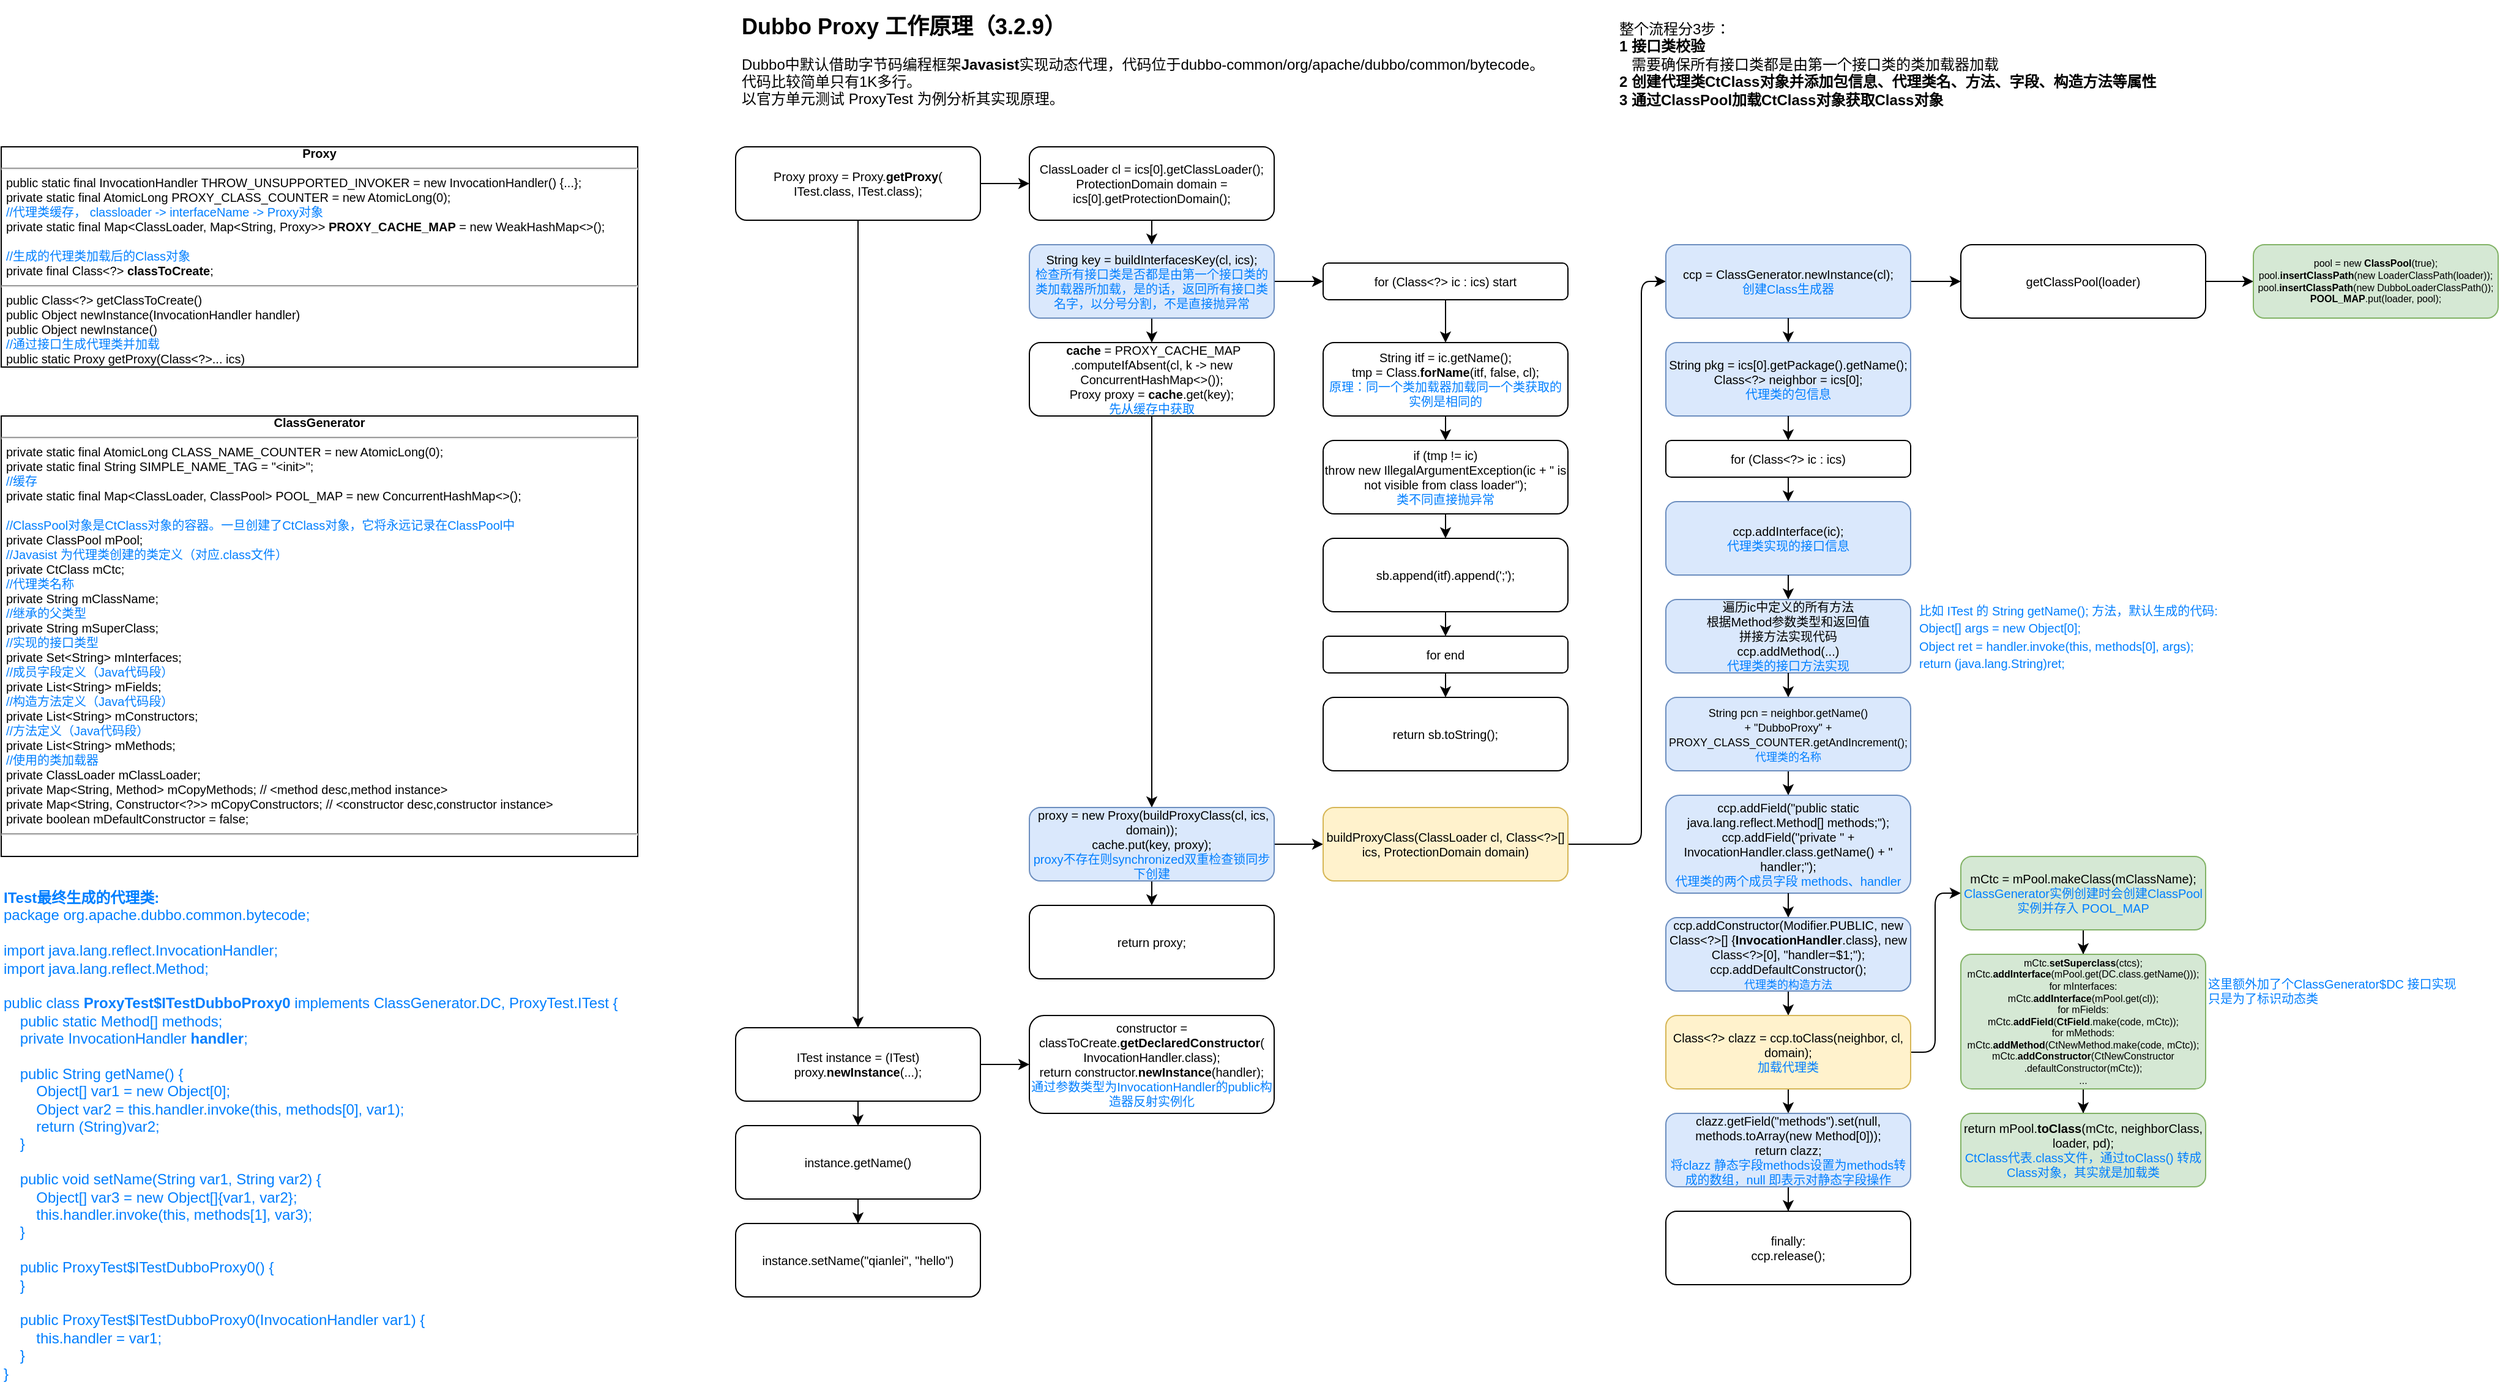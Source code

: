 <mxfile version="21.6.5" type="device">
  <diagram name="第 1 页" id="V3ZLgNQ4UihPFzSJVqWv">
    <mxGraphModel dx="2261" dy="879" grid="1" gridSize="10" guides="1" tooltips="1" connect="1" arrows="1" fold="1" page="1" pageScale="1" pageWidth="827" pageHeight="1169" math="0" shadow="0">
      <root>
        <mxCell id="0" />
        <mxCell id="1" parent="0" />
        <mxCell id="uKQusk521EhnRiOU_Lvk-1" value="&lt;h1 style=&quot;font-size: 18px&quot;&gt;&lt;font style=&quot;font-size: 18px&quot;&gt;Dubbo Proxy 工作原理（3.2.9）&lt;/font&gt;&lt;/h1&gt;&lt;div&gt;Dubbo中默认借助字节码编程框架&lt;b&gt;Javasist&lt;/b&gt;实现动态代理，代码位于dubbo-common/org/apache/dubbo/common/bytecode。&lt;br&gt;&lt;/div&gt;&lt;div&gt;代码比较简单只有1K多行。&lt;/div&gt;&lt;div&gt;以官方单元测试 ProxyTest 为例分析其实现原理。&lt;/div&gt;&lt;p&gt;&lt;/p&gt;" style="text;html=1;strokeColor=none;fillColor=none;spacing=5;spacingTop=-20;whiteSpace=wrap;overflow=hidden;rounded=0;" vertex="1" parent="1">
          <mxGeometry x="40" y="10" width="680" height="90" as="geometry" />
        </mxCell>
        <mxCell id="uKQusk521EhnRiOU_Lvk-2" value="&lt;div style=&quot;text-align: center;&quot;&gt;&lt;b&gt;Proxy&lt;/b&gt;&lt;br&gt;&lt;/div&gt;&lt;hr style=&quot;font-size: 10px;&quot;&gt;&lt;p style=&quot;margin: 0px 0px 0px 4px;&quot;&gt;public static final InvocationHandler THROW_UNSUPPORTED_INVOKER = new InvocationHandler() {...};&lt;/p&gt;&lt;p style=&quot;margin: 0px 0px 0px 4px;&quot;&gt;private static final AtomicLong PROXY_CLASS_COUNTER = new AtomicLong(0);&lt;/p&gt;&lt;p style=&quot;margin: 0px 0px 0px 4px;&quot;&gt;&lt;font color=&quot;#007fff&quot;&gt;//代理类缓存， classloader -&amp;gt; interfaceName -&amp;gt; Proxy对象&lt;/font&gt;&lt;/p&gt;&lt;p style=&quot;margin: 0px 0px 0px 4px;&quot;&gt;private static final Map&amp;lt;ClassLoader, Map&amp;lt;String, Proxy&amp;gt;&amp;gt; &lt;b&gt;PROXY_CACHE_MAP&lt;/b&gt; = new WeakHashMap&amp;lt;&amp;gt;();&lt;/p&gt;&lt;p style=&quot;margin: 0px 0px 0px 4px;&quot;&gt;&lt;br&gt;&lt;/p&gt;&lt;p style=&quot;margin: 0px 0px 0px 4px;&quot;&gt;&lt;font color=&quot;#007fff&quot;&gt;//生成的代理类加载后的Class对象&lt;/font&gt;&lt;/p&gt;&lt;p style=&quot;margin: 0px 0px 0px 4px;&quot;&gt;private final Class&amp;lt;?&amp;gt; &lt;b&gt;classToCreate&lt;/b&gt;;&lt;/p&gt;&lt;hr style=&quot;font-size: 10px;&quot;&gt;&lt;p style=&quot;margin: 0px 0px 0px 4px;&quot;&gt;public Class&amp;lt;?&amp;gt; getClassToCreate()&lt;br&gt;&lt;/p&gt;&lt;p style=&quot;margin: 0px 0px 0px 4px;&quot;&gt;public Object newInstance(InvocationHandler handler)&lt;br&gt;&lt;/p&gt;&lt;p style=&quot;margin: 0px 0px 0px 4px;&quot;&gt;public Object newInstance()&lt;br&gt;&lt;/p&gt;&lt;p style=&quot;margin: 0px 0px 0px 4px;&quot;&gt;&lt;font color=&quot;#007fff&quot;&gt;//通过接口生成代理类并加载&lt;/font&gt;&lt;/p&gt;&lt;p style=&quot;margin: 0px 0px 0px 4px;&quot;&gt;public static Proxy getProxy(Class&amp;lt;?&amp;gt;... ics)&lt;br&gt;&lt;/p&gt;" style="verticalAlign=top;align=left;overflow=fill;fontSize=10;fontFamily=Helvetica;html=1;whiteSpace=wrap;" vertex="1" parent="1">
          <mxGeometry x="-560" y="120" width="520" height="180" as="geometry" />
        </mxCell>
        <mxCell id="uKQusk521EhnRiOU_Lvk-5" value="" style="edgeStyle=orthogonalEdgeStyle;rounded=1;orthogonalLoop=1;jettySize=auto;html=1;fontSize=10;" edge="1" parent="1" source="uKQusk521EhnRiOU_Lvk-3" target="uKQusk521EhnRiOU_Lvk-4">
          <mxGeometry relative="1" as="geometry" />
        </mxCell>
        <mxCell id="uKQusk521EhnRiOU_Lvk-11" value="" style="edgeStyle=orthogonalEdgeStyle;rounded=1;orthogonalLoop=1;jettySize=auto;html=1;fontSize=10;" edge="1" parent="1" source="uKQusk521EhnRiOU_Lvk-3" target="uKQusk521EhnRiOU_Lvk-10">
          <mxGeometry relative="1" as="geometry" />
        </mxCell>
        <mxCell id="uKQusk521EhnRiOU_Lvk-3" value="Proxy proxy = Proxy.&lt;b style=&quot;font-size: 10px;&quot;&gt;getProxy&lt;/b&gt;(&lt;br style=&quot;font-size: 10px;&quot;&gt;ITest.class, ITest.class);" style="rounded=1;whiteSpace=wrap;html=1;fontSize=10;" vertex="1" parent="1">
          <mxGeometry x="40" y="120" width="200" height="60" as="geometry" />
        </mxCell>
        <mxCell id="uKQusk521EhnRiOU_Lvk-7" value="" style="edgeStyle=orthogonalEdgeStyle;rounded=1;orthogonalLoop=1;jettySize=auto;html=1;fontSize=10;" edge="1" parent="1" source="uKQusk521EhnRiOU_Lvk-4" target="uKQusk521EhnRiOU_Lvk-6">
          <mxGeometry relative="1" as="geometry" />
        </mxCell>
        <mxCell id="uKQusk521EhnRiOU_Lvk-73" value="" style="edgeStyle=orthogonalEdgeStyle;rounded=0;orthogonalLoop=1;jettySize=auto;html=1;" edge="1" parent="1" source="uKQusk521EhnRiOU_Lvk-4" target="uKQusk521EhnRiOU_Lvk-72">
          <mxGeometry relative="1" as="geometry" />
        </mxCell>
        <mxCell id="uKQusk521EhnRiOU_Lvk-4" value="ITest instance = (ITest) proxy.&lt;b style=&quot;font-size: 10px;&quot;&gt;newInstance&lt;/b&gt;(...);" style="rounded=1;whiteSpace=wrap;html=1;fontSize=10;" vertex="1" parent="1">
          <mxGeometry x="40" y="840" width="200" height="60" as="geometry" />
        </mxCell>
        <mxCell id="uKQusk521EhnRiOU_Lvk-9" value="" style="edgeStyle=orthogonalEdgeStyle;rounded=1;orthogonalLoop=1;jettySize=auto;html=1;fontSize=10;" edge="1" parent="1" source="uKQusk521EhnRiOU_Lvk-6" target="uKQusk521EhnRiOU_Lvk-8">
          <mxGeometry relative="1" as="geometry" />
        </mxCell>
        <mxCell id="uKQusk521EhnRiOU_Lvk-6" value="instance.getName()" style="rounded=1;whiteSpace=wrap;html=1;fontSize=10;" vertex="1" parent="1">
          <mxGeometry x="40" y="920" width="200" height="60" as="geometry" />
        </mxCell>
        <mxCell id="uKQusk521EhnRiOU_Lvk-8" value="instance.setName(&quot;qianlei&quot;, &quot;hello&quot;)" style="rounded=1;whiteSpace=wrap;html=1;fontSize=10;" vertex="1" parent="1">
          <mxGeometry x="40" y="1000" width="200" height="60" as="geometry" />
        </mxCell>
        <mxCell id="uKQusk521EhnRiOU_Lvk-13" value="" style="edgeStyle=orthogonalEdgeStyle;rounded=1;orthogonalLoop=1;jettySize=auto;html=1;fontSize=10;" edge="1" parent="1" source="uKQusk521EhnRiOU_Lvk-10" target="uKQusk521EhnRiOU_Lvk-12">
          <mxGeometry relative="1" as="geometry" />
        </mxCell>
        <mxCell id="uKQusk521EhnRiOU_Lvk-10" value="ClassLoader cl = ics[0].getClassLoader();&lt;br style=&quot;font-size: 10px;&quot;&gt;ProtectionDomain domain = ics[0].getProtectionDomain();" style="rounded=1;whiteSpace=wrap;html=1;fontSize=10;" vertex="1" parent="1">
          <mxGeometry x="280" y="120" width="200" height="60" as="geometry" />
        </mxCell>
        <mxCell id="uKQusk521EhnRiOU_Lvk-15" value="" style="edgeStyle=orthogonalEdgeStyle;rounded=1;orthogonalLoop=1;jettySize=auto;html=1;fontSize=10;" edge="1" parent="1" source="uKQusk521EhnRiOU_Lvk-12" target="uKQusk521EhnRiOU_Lvk-14">
          <mxGeometry relative="1" as="geometry" />
        </mxCell>
        <mxCell id="uKQusk521EhnRiOU_Lvk-28" value="" style="edgeStyle=orthogonalEdgeStyle;rounded=1;orthogonalLoop=1;jettySize=auto;html=1;" edge="1" parent="1" source="uKQusk521EhnRiOU_Lvk-12" target="uKQusk521EhnRiOU_Lvk-27">
          <mxGeometry relative="1" as="geometry" />
        </mxCell>
        <mxCell id="uKQusk521EhnRiOU_Lvk-12" value="String key = buildInterfacesKey(cl, ics);&lt;br style=&quot;font-size: 10px;&quot;&gt;&lt;font style=&quot;font-size: 10px;&quot; color=&quot;#007fff&quot;&gt;检查所有接口类是否都是由第一个接口类的类加载器所加载，是的话，返回所有接口类名字，以分号分割，不是直接抛异常&lt;/font&gt;" style="rounded=1;whiteSpace=wrap;html=1;fontSize=10;fillColor=#dae8fc;strokeColor=#6c8ebf;" vertex="1" parent="1">
          <mxGeometry x="280" y="200" width="200" height="60" as="geometry" />
        </mxCell>
        <mxCell id="uKQusk521EhnRiOU_Lvk-20" style="edgeStyle=orthogonalEdgeStyle;rounded=1;orthogonalLoop=1;jettySize=auto;html=1;exitX=0.5;exitY=1;exitDx=0;exitDy=0;fontSize=10;" edge="1" parent="1" source="uKQusk521EhnRiOU_Lvk-14" target="uKQusk521EhnRiOU_Lvk-17">
          <mxGeometry relative="1" as="geometry" />
        </mxCell>
        <mxCell id="uKQusk521EhnRiOU_Lvk-14" value="for (Class&amp;lt;?&amp;gt; ic : ics) start" style="rounded=1;whiteSpace=wrap;html=1;fontSize=10;" vertex="1" parent="1">
          <mxGeometry x="520" y="215" width="200" height="30" as="geometry" />
        </mxCell>
        <mxCell id="uKQusk521EhnRiOU_Lvk-26" style="edgeStyle=orthogonalEdgeStyle;rounded=1;orthogonalLoop=1;jettySize=auto;html=1;exitX=0.5;exitY=1;exitDx=0;exitDy=0;fontSize=10;" edge="1" parent="1" source="uKQusk521EhnRiOU_Lvk-16" target="uKQusk521EhnRiOU_Lvk-24">
          <mxGeometry relative="1" as="geometry" />
        </mxCell>
        <mxCell id="uKQusk521EhnRiOU_Lvk-16" value="for end" style="rounded=1;whiteSpace=wrap;html=1;fontSize=10;" vertex="1" parent="1">
          <mxGeometry x="520" y="520" width="200" height="30" as="geometry" />
        </mxCell>
        <mxCell id="uKQusk521EhnRiOU_Lvk-19" value="" style="edgeStyle=orthogonalEdgeStyle;rounded=1;orthogonalLoop=1;jettySize=auto;html=1;fontSize=10;" edge="1" parent="1" source="uKQusk521EhnRiOU_Lvk-17" target="uKQusk521EhnRiOU_Lvk-18">
          <mxGeometry relative="1" as="geometry" />
        </mxCell>
        <mxCell id="uKQusk521EhnRiOU_Lvk-17" value="String itf = ic.getName();&lt;br style=&quot;font-size: 10px;&quot;&gt;tmp = Class.&lt;b&gt;forName&lt;/b&gt;(itf, false, cl);&lt;br&gt;&lt;font color=&quot;#007fff&quot;&gt;原理：同一个类加载器加载同一个类获取的实例是相同的&lt;/font&gt;" style="rounded=1;whiteSpace=wrap;html=1;fontSize=10;" vertex="1" parent="1">
          <mxGeometry x="520" y="280" width="200" height="60" as="geometry" />
        </mxCell>
        <mxCell id="uKQusk521EhnRiOU_Lvk-23" style="edgeStyle=orthogonalEdgeStyle;rounded=1;orthogonalLoop=1;jettySize=auto;html=1;exitX=0.5;exitY=1;exitDx=0;exitDy=0;fontSize=10;" edge="1" parent="1" source="uKQusk521EhnRiOU_Lvk-18" target="uKQusk521EhnRiOU_Lvk-22">
          <mxGeometry relative="1" as="geometry" />
        </mxCell>
        <mxCell id="uKQusk521EhnRiOU_Lvk-18" value="&lt;div style=&quot;font-size: 10px;&quot;&gt;if (tmp != ic)&lt;/div&gt;&lt;div style=&quot;font-size: 10px;&quot;&gt;throw new IllegalArgumentException(ic + &quot; is not visible from class loader&quot;);&lt;/div&gt;&lt;div style=&quot;font-size: 10px;&quot;&gt;&lt;font color=&quot;#007fff&quot;&gt;类不同直接抛异常&lt;/font&gt;&lt;/div&gt;" style="rounded=1;whiteSpace=wrap;html=1;fontSize=10;" vertex="1" parent="1">
          <mxGeometry x="520" y="360" width="200" height="60" as="geometry" />
        </mxCell>
        <mxCell id="uKQusk521EhnRiOU_Lvk-25" style="edgeStyle=orthogonalEdgeStyle;rounded=1;orthogonalLoop=1;jettySize=auto;html=1;exitX=0.5;exitY=1;exitDx=0;exitDy=0;fontSize=10;" edge="1" parent="1" source="uKQusk521EhnRiOU_Lvk-22" target="uKQusk521EhnRiOU_Lvk-16">
          <mxGeometry relative="1" as="geometry" />
        </mxCell>
        <mxCell id="uKQusk521EhnRiOU_Lvk-22" value="sb.append(itf).append(&#39;;&#39;);" style="rounded=1;whiteSpace=wrap;html=1;fontSize=10;" vertex="1" parent="1">
          <mxGeometry x="520" y="440" width="200" height="60" as="geometry" />
        </mxCell>
        <mxCell id="uKQusk521EhnRiOU_Lvk-24" value="return sb.toString();" style="rounded=1;whiteSpace=wrap;html=1;fontSize=10;" vertex="1" parent="1">
          <mxGeometry x="520" y="570" width="200" height="60" as="geometry" />
        </mxCell>
        <mxCell id="uKQusk521EhnRiOU_Lvk-30" value="" style="edgeStyle=orthogonalEdgeStyle;rounded=1;orthogonalLoop=1;jettySize=auto;html=1;" edge="1" parent="1" source="uKQusk521EhnRiOU_Lvk-27" target="uKQusk521EhnRiOU_Lvk-29">
          <mxGeometry relative="1" as="geometry" />
        </mxCell>
        <mxCell id="uKQusk521EhnRiOU_Lvk-27" value="&lt;font style=&quot;&quot;&gt;&amp;nbsp;&lt;b&gt;cache&lt;/b&gt; = PROXY_CACHE_MAP&lt;br&gt;.computeIfAbsent(cl, k -&amp;gt; new ConcurrentHashMap&amp;lt;&amp;gt;());&lt;br&gt;Proxy proxy = &lt;b&gt;cache&lt;/b&gt;.get(key);&lt;br&gt;&lt;font color=&quot;#007fff&quot;&gt;先从缓存中获取&lt;/font&gt;&lt;br&gt;&lt;/font&gt;" style="rounded=1;whiteSpace=wrap;html=1;fontSize=10;" vertex="1" parent="1">
          <mxGeometry x="280" y="280" width="200" height="60" as="geometry" />
        </mxCell>
        <mxCell id="uKQusk521EhnRiOU_Lvk-32" value="" style="edgeStyle=orthogonalEdgeStyle;rounded=1;orthogonalLoop=1;jettySize=auto;html=1;" edge="1" parent="1" source="uKQusk521EhnRiOU_Lvk-29" target="uKQusk521EhnRiOU_Lvk-31">
          <mxGeometry relative="1" as="geometry" />
        </mxCell>
        <mxCell id="uKQusk521EhnRiOU_Lvk-34" value="" style="edgeStyle=orthogonalEdgeStyle;rounded=1;orthogonalLoop=1;jettySize=auto;html=1;" edge="1" parent="1" source="uKQusk521EhnRiOU_Lvk-29" target="uKQusk521EhnRiOU_Lvk-33">
          <mxGeometry relative="1" as="geometry" />
        </mxCell>
        <mxCell id="uKQusk521EhnRiOU_Lvk-29" value="&lt;font style=&quot;&quot;&gt;&amp;nbsp;proxy = new Proxy(buildProxyClass(cl, ics, domain));&lt;br&gt;cache.put(key, proxy);&lt;br&gt;&lt;font color=&quot;#007fff&quot;&gt;proxy不存在则synchronized双重检查锁同步下创建&lt;/font&gt;&lt;br&gt;&lt;/font&gt;" style="rounded=1;whiteSpace=wrap;html=1;fontSize=10;fillColor=#dae8fc;strokeColor=#6c8ebf;" vertex="1" parent="1">
          <mxGeometry x="280" y="660" width="200" height="60" as="geometry" />
        </mxCell>
        <mxCell id="uKQusk521EhnRiOU_Lvk-31" value="&lt;font style=&quot;&quot;&gt;return proxy;&lt;br&gt;&lt;/font&gt;" style="rounded=1;whiteSpace=wrap;html=1;fontSize=10;" vertex="1" parent="1">
          <mxGeometry x="280" y="740" width="200" height="60" as="geometry" />
        </mxCell>
        <mxCell id="uKQusk521EhnRiOU_Lvk-36" value="" style="edgeStyle=orthogonalEdgeStyle;rounded=1;orthogonalLoop=1;jettySize=auto;html=1;" edge="1" parent="1" source="uKQusk521EhnRiOU_Lvk-33" target="uKQusk521EhnRiOU_Lvk-35">
          <mxGeometry relative="1" as="geometry">
            <Array as="points">
              <mxPoint x="780" y="690" />
              <mxPoint x="780" y="230" />
            </Array>
          </mxGeometry>
        </mxCell>
        <mxCell id="uKQusk521EhnRiOU_Lvk-33" value="&lt;font style=&quot;&quot;&gt;buildProxyClass(ClassLoader cl, Class&amp;lt;?&amp;gt;[] ics, ProtectionDomain domain)&lt;br&gt;&lt;/font&gt;" style="rounded=1;whiteSpace=wrap;html=1;fontSize=10;fillColor=#fff2cc;strokeColor=#d6b656;" vertex="1" parent="1">
          <mxGeometry x="520" y="660" width="200" height="60" as="geometry" />
        </mxCell>
        <mxCell id="uKQusk521EhnRiOU_Lvk-38" value="" style="edgeStyle=orthogonalEdgeStyle;rounded=1;orthogonalLoop=1;jettySize=auto;html=1;" edge="1" parent="1" source="uKQusk521EhnRiOU_Lvk-55" target="uKQusk521EhnRiOU_Lvk-37">
          <mxGeometry relative="1" as="geometry" />
        </mxCell>
        <mxCell id="uKQusk521EhnRiOU_Lvk-62" value="" style="edgeStyle=orthogonalEdgeStyle;rounded=0;orthogonalLoop=1;jettySize=auto;html=1;" edge="1" parent="1" source="uKQusk521EhnRiOU_Lvk-35" target="uKQusk521EhnRiOU_Lvk-61">
          <mxGeometry relative="1" as="geometry" />
        </mxCell>
        <mxCell id="uKQusk521EhnRiOU_Lvk-35" value="&lt;font style=&quot;&quot;&gt;ccp = ClassGenerator.newInstance(cl);&lt;br&gt;&lt;font color=&quot;#007fff&quot;&gt;创建Class生成器&lt;/font&gt;&lt;br&gt;&lt;/font&gt;" style="rounded=1;whiteSpace=wrap;html=1;fontSize=10;fillColor=#dae8fc;strokeColor=#6c8ebf;" vertex="1" parent="1">
          <mxGeometry x="800" y="200" width="200" height="60" as="geometry" />
        </mxCell>
        <mxCell id="uKQusk521EhnRiOU_Lvk-41" value="" style="edgeStyle=orthogonalEdgeStyle;rounded=1;orthogonalLoop=1;jettySize=auto;html=1;" edge="1" parent="1" source="uKQusk521EhnRiOU_Lvk-57" target="uKQusk521EhnRiOU_Lvk-40">
          <mxGeometry relative="1" as="geometry" />
        </mxCell>
        <mxCell id="uKQusk521EhnRiOU_Lvk-37" value="&lt;font style=&quot;&quot;&gt;ccp.addField(&quot;public static java.lang.reflect.Method[] methods;&quot;);&lt;br&gt;ccp.addField(&quot;private &quot; + InvocationHandler.class.getName() + &quot; handler;&quot;);&lt;br&gt;&lt;font color=&quot;#007fff&quot;&gt;代理类的两个成员字段 methods、handler&lt;/font&gt;&lt;br&gt;&lt;/font&gt;" style="rounded=1;whiteSpace=wrap;html=1;fontSize=10;arcSize=14;fillColor=#dae8fc;strokeColor=#6c8ebf;" vertex="1" parent="1">
          <mxGeometry x="800" y="650" width="200" height="80" as="geometry" />
        </mxCell>
        <mxCell id="uKQusk521EhnRiOU_Lvk-39" value="&lt;font color=&quot;#007fff&quot; style=&quot;font-size: 10px;&quot;&gt;比如 ITest 的 String getName(); 方法，默认生成的代码:&lt;br&gt;Object[] args = new Object[0]; &lt;br&gt;Object ret = handler.invoke(this, methods[0], args); &lt;br&gt;return (java.lang.String)ret;&lt;br&gt;&lt;/font&gt;" style="text;html=1;align=left;verticalAlign=middle;resizable=0;points=[];autosize=1;strokeColor=none;fillColor=none;" vertex="1" parent="1">
          <mxGeometry x="1005" y="485" width="270" height="70" as="geometry" />
        </mxCell>
        <mxCell id="uKQusk521EhnRiOU_Lvk-43" value="" style="edgeStyle=orthogonalEdgeStyle;rounded=1;orthogonalLoop=1;jettySize=auto;html=1;" edge="1" parent="1" source="uKQusk521EhnRiOU_Lvk-40" target="uKQusk521EhnRiOU_Lvk-42">
          <mxGeometry relative="1" as="geometry" />
        </mxCell>
        <mxCell id="uKQusk521EhnRiOU_Lvk-46" value="" style="edgeStyle=orthogonalEdgeStyle;rounded=1;orthogonalLoop=1;jettySize=auto;html=1;" edge="1" parent="1" source="uKQusk521EhnRiOU_Lvk-40" target="uKQusk521EhnRiOU_Lvk-45">
          <mxGeometry relative="1" as="geometry">
            <Array as="points">
              <mxPoint x="1020" y="860" />
              <mxPoint x="1020" y="730" />
            </Array>
          </mxGeometry>
        </mxCell>
        <mxCell id="uKQusk521EhnRiOU_Lvk-40" value="&lt;font style=&quot;&quot;&gt;Class&amp;lt;?&amp;gt; clazz = ccp.toClass(neighbor, cl, domain);&lt;br&gt;&lt;font color=&quot;#007fff&quot;&gt;加载代理类&lt;/font&gt;&lt;br&gt;&lt;/font&gt;" style="rounded=1;whiteSpace=wrap;html=1;fontSize=10;fillColor=#fff2cc;strokeColor=#d6b656;" vertex="1" parent="1">
          <mxGeometry x="800" y="830" width="200" height="60" as="geometry" />
        </mxCell>
        <mxCell id="uKQusk521EhnRiOU_Lvk-71" value="" style="edgeStyle=orthogonalEdgeStyle;rounded=0;orthogonalLoop=1;jettySize=auto;html=1;" edge="1" parent="1" source="uKQusk521EhnRiOU_Lvk-42" target="uKQusk521EhnRiOU_Lvk-70">
          <mxGeometry relative="1" as="geometry" />
        </mxCell>
        <mxCell id="uKQusk521EhnRiOU_Lvk-42" value="&lt;font style=&quot;&quot;&gt;clazz.getField(&quot;methods&quot;).set(null, methods.toArray(new Method[0]));&lt;br&gt;return clazz;&lt;br&gt;&lt;font color=&quot;#007fff&quot;&gt;将clazz 静态字段methods设置为methods转成的数组，null 即表示对静态字段操作&lt;/font&gt;&lt;br&gt;&lt;/font&gt;" style="rounded=1;whiteSpace=wrap;html=1;fontSize=10;fillColor=#dae8fc;strokeColor=#6c8ebf;" vertex="1" parent="1">
          <mxGeometry x="800" y="910" width="200" height="60" as="geometry" />
        </mxCell>
        <mxCell id="uKQusk521EhnRiOU_Lvk-44" value="&lt;div style=&quot;text-align: center;&quot;&gt;&lt;b&gt;ClassGenerator&lt;/b&gt;&lt;br&gt;&lt;/div&gt;&lt;hr style=&quot;font-size: 10px;&quot;&gt;&lt;p style=&quot;margin: 0px 0px 0px 4px;&quot;&gt;private static final AtomicLong CLASS_NAME_COUNTER = new AtomicLong(0);&lt;/p&gt;&lt;p style=&quot;margin: 0px 0px 0px 4px;&quot;&gt;private static final String SIMPLE_NAME_TAG = &quot;&amp;lt;init&amp;gt;&quot;;&lt;/p&gt;&lt;p style=&quot;margin: 0px 0px 0px 4px;&quot;&gt;&lt;font color=&quot;#007fff&quot;&gt;//缓存&lt;/font&gt;&lt;/p&gt;&lt;p style=&quot;margin: 0px 0px 0px 4px;&quot;&gt;private static final Map&amp;lt;ClassLoader, ClassPool&amp;gt; POOL_MAP = new ConcurrentHashMap&amp;lt;&amp;gt;();&lt;/p&gt;&lt;p style=&quot;margin: 0px 0px 0px 4px;&quot;&gt;&lt;br&gt;&lt;/p&gt;&lt;p style=&quot;margin: 0px 0px 0px 4px;&quot;&gt;&lt;font color=&quot;#007fff&quot;&gt;//ClassPool对象是CtClass对象的容器。一旦创建了CtClass对象，它将永远记录在ClassPool中&lt;/font&gt;&lt;/p&gt;&lt;p style=&quot;margin: 0px 0px 0px 4px;&quot;&gt;private ClassPool mPool;&lt;/p&gt;&lt;p style=&quot;margin: 0px 0px 0px 4px;&quot;&gt;&lt;font color=&quot;#007fff&quot;&gt;//Javasist 为代理类创建的类定义（对应.class文件）&lt;/font&gt;&lt;/p&gt;&lt;p style=&quot;margin: 0px 0px 0px 4px;&quot;&gt;private CtClass mCtc;&lt;/p&gt;&lt;p style=&quot;margin: 0px 0px 0px 4px;&quot;&gt;&lt;font color=&quot;#007fff&quot;&gt;//代理类名称&lt;/font&gt;&lt;/p&gt;&lt;p style=&quot;margin: 0px 0px 0px 4px;&quot;&gt;private String mClassName;&lt;/p&gt;&lt;p style=&quot;margin: 0px 0px 0px 4px;&quot;&gt;&lt;font color=&quot;#007fff&quot;&gt;//继承的父类型&lt;/font&gt;&lt;/p&gt;&lt;p style=&quot;margin: 0px 0px 0px 4px;&quot;&gt;private String mSuperClass;&lt;/p&gt;&lt;p style=&quot;margin: 0px 0px 0px 4px;&quot;&gt;&lt;font color=&quot;#007fff&quot;&gt;//实现的接口类型&lt;/font&gt;&lt;/p&gt;&lt;p style=&quot;margin: 0px 0px 0px 4px;&quot;&gt;private Set&amp;lt;String&amp;gt; mInterfaces;&lt;/p&gt;&lt;p style=&quot;margin: 0px 0px 0px 4px;&quot;&gt;&lt;font color=&quot;#007fff&quot;&gt;//成员字段定义（Java代码段）&lt;/font&gt;&lt;/p&gt;&lt;p style=&quot;margin: 0px 0px 0px 4px;&quot;&gt;private List&amp;lt;String&amp;gt; mFields;&lt;/p&gt;&lt;p style=&quot;margin: 0px 0px 0px 4px;&quot;&gt;&lt;font color=&quot;#007fff&quot;&gt;//构造方法定义（Java代码段）&lt;/font&gt;&lt;/p&gt;&lt;p style=&quot;margin: 0px 0px 0px 4px;&quot;&gt;private List&amp;lt;String&amp;gt; mConstructors;&lt;/p&gt;&lt;p style=&quot;margin: 0px 0px 0px 4px;&quot;&gt;&lt;font color=&quot;#007fff&quot;&gt;//方法定义（Java代码段）&lt;/font&gt;&lt;/p&gt;&lt;p style=&quot;margin: 0px 0px 0px 4px;&quot;&gt;private List&amp;lt;String&amp;gt; mMethods;&lt;/p&gt;&lt;p style=&quot;margin: 0px 0px 0px 4px;&quot;&gt;&lt;font color=&quot;#007fff&quot;&gt;//使用的类加载器&lt;/font&gt;&lt;/p&gt;&lt;p style=&quot;margin: 0px 0px 0px 4px;&quot;&gt;private ClassLoader mClassLoader;&lt;/p&gt;&lt;p style=&quot;margin: 0px 0px 0px 4px;&quot;&gt;private Map&amp;lt;String, Method&amp;gt; mCopyMethods; // &amp;lt;method desc,method instance&amp;gt;&lt;/p&gt;&lt;p style=&quot;margin: 0px 0px 0px 4px;&quot;&gt;private Map&amp;lt;String, Constructor&amp;lt;?&amp;gt;&amp;gt; mCopyConstructors; // &amp;lt;constructor desc,constructor instance&amp;gt;&lt;/p&gt;&lt;p style=&quot;margin: 0px 0px 0px 4px;&quot;&gt;private boolean mDefaultConstructor = false;&lt;/p&gt;&lt;hr style=&quot;font-size: 10px;&quot;&gt;&lt;p style=&quot;margin: 0px 0px 0px 4px; font-size: 10px;&quot;&gt;&lt;br&gt;&lt;/p&gt;" style="verticalAlign=top;align=left;overflow=fill;fontSize=10;fontFamily=Helvetica;html=1;whiteSpace=wrap;" vertex="1" parent="1">
          <mxGeometry x="-560" y="340" width="520" height="360" as="geometry" />
        </mxCell>
        <mxCell id="uKQusk521EhnRiOU_Lvk-66" value="" style="edgeStyle=orthogonalEdgeStyle;rounded=0;orthogonalLoop=1;jettySize=auto;html=1;" edge="1" parent="1" source="uKQusk521EhnRiOU_Lvk-45" target="uKQusk521EhnRiOU_Lvk-65">
          <mxGeometry relative="1" as="geometry" />
        </mxCell>
        <mxCell id="uKQusk521EhnRiOU_Lvk-45" value="&lt;font style=&quot;&quot;&gt;mCtc = mPool.makeClass(mClassName);&lt;br&gt;&lt;font color=&quot;#007fff&quot;&gt;ClassGenerator实例创建时会创建ClassPool实例并存入 POOL_MAP&lt;/font&gt;&lt;br&gt;&lt;/font&gt;" style="rounded=1;whiteSpace=wrap;html=1;fontSize=10;fillColor=#d5e8d4;strokeColor=#82b366;" vertex="1" parent="1">
          <mxGeometry x="1041" y="700" width="200" height="60" as="geometry" />
        </mxCell>
        <mxCell id="uKQusk521EhnRiOU_Lvk-48" value="" style="edgeStyle=orthogonalEdgeStyle;rounded=1;orthogonalLoop=1;jettySize=auto;html=1;" edge="1" parent="1" source="uKQusk521EhnRiOU_Lvk-35" target="uKQusk521EhnRiOU_Lvk-47">
          <mxGeometry relative="1" as="geometry">
            <mxPoint x="900" y="260" as="sourcePoint" />
            <mxPoint x="900" y="430" as="targetPoint" />
          </mxGeometry>
        </mxCell>
        <mxCell id="uKQusk521EhnRiOU_Lvk-47" value="&lt;font style=&quot;&quot;&gt;String pkg = ics[0].getPackage().getName();&lt;br&gt;Class&amp;lt;?&amp;gt; neighbor = ics[0];&lt;br&gt;&lt;font color=&quot;#007fff&quot;&gt;代理类的包信息&lt;/font&gt;&lt;br&gt;&lt;/font&gt;" style="rounded=1;whiteSpace=wrap;html=1;fontSize=10;fillColor=#dae8fc;strokeColor=#6c8ebf;" vertex="1" parent="1">
          <mxGeometry x="800" y="280" width="200" height="60" as="geometry" />
        </mxCell>
        <mxCell id="uKQusk521EhnRiOU_Lvk-50" value="" style="edgeStyle=orthogonalEdgeStyle;rounded=1;orthogonalLoop=1;jettySize=auto;html=1;" edge="1" parent="1" source="uKQusk521EhnRiOU_Lvk-47" target="uKQusk521EhnRiOU_Lvk-49">
          <mxGeometry relative="1" as="geometry">
            <mxPoint x="900" y="340" as="sourcePoint" />
            <mxPoint x="900" y="430" as="targetPoint" />
          </mxGeometry>
        </mxCell>
        <mxCell id="uKQusk521EhnRiOU_Lvk-49" value="&lt;font style=&quot;&quot;&gt;for (Class&amp;lt;?&amp;gt; ic : ics)&lt;br&gt;&lt;/font&gt;" style="rounded=1;whiteSpace=wrap;html=1;fontSize=10;" vertex="1" parent="1">
          <mxGeometry x="800" y="360" width="200" height="30" as="geometry" />
        </mxCell>
        <mxCell id="uKQusk521EhnRiOU_Lvk-52" value="" style="edgeStyle=orthogonalEdgeStyle;rounded=1;orthogonalLoop=1;jettySize=auto;html=1;" edge="1" parent="1" source="uKQusk521EhnRiOU_Lvk-49" target="uKQusk521EhnRiOU_Lvk-51">
          <mxGeometry relative="1" as="geometry">
            <mxPoint x="900" y="390" as="sourcePoint" />
            <mxPoint x="900" y="650" as="targetPoint" />
          </mxGeometry>
        </mxCell>
        <mxCell id="uKQusk521EhnRiOU_Lvk-51" value="&lt;font style=&quot;&quot;&gt;ccp.addInterface(ic);&lt;br&gt;&lt;font color=&quot;#007fff&quot;&gt;代理类实现的接口信息&lt;/font&gt;&lt;br&gt;&lt;/font&gt;" style="rounded=1;whiteSpace=wrap;html=1;fontSize=10;fillColor=#dae8fc;strokeColor=#6c8ebf;" vertex="1" parent="1">
          <mxGeometry x="800" y="410" width="200" height="60" as="geometry" />
        </mxCell>
        <mxCell id="uKQusk521EhnRiOU_Lvk-54" value="" style="edgeStyle=orthogonalEdgeStyle;rounded=1;orthogonalLoop=1;jettySize=auto;html=1;" edge="1" parent="1" source="uKQusk521EhnRiOU_Lvk-51" target="uKQusk521EhnRiOU_Lvk-53">
          <mxGeometry relative="1" as="geometry">
            <mxPoint x="900" y="470" as="sourcePoint" />
            <mxPoint x="900" y="650" as="targetPoint" />
          </mxGeometry>
        </mxCell>
        <mxCell id="uKQusk521EhnRiOU_Lvk-53" value="&lt;font style=&quot;&quot;&gt;遍历ic中定义的所有方法&lt;br&gt;根据Method参数类型和返回值&lt;br&gt;拼接方法实现代码&lt;br&gt;ccp.addMethod(...)&lt;br&gt;&lt;font color=&quot;#007fff&quot;&gt;代理类的接口方法实现&lt;/font&gt;&lt;br&gt;&lt;/font&gt;" style="rounded=1;whiteSpace=wrap;html=1;fontSize=10;fillColor=#dae8fc;strokeColor=#6c8ebf;" vertex="1" parent="1">
          <mxGeometry x="800" y="490" width="200" height="60" as="geometry" />
        </mxCell>
        <mxCell id="uKQusk521EhnRiOU_Lvk-56" value="" style="edgeStyle=orthogonalEdgeStyle;rounded=1;orthogonalLoop=1;jettySize=auto;html=1;" edge="1" parent="1" source="uKQusk521EhnRiOU_Lvk-53" target="uKQusk521EhnRiOU_Lvk-55">
          <mxGeometry relative="1" as="geometry">
            <mxPoint x="900" y="550" as="sourcePoint" />
            <mxPoint x="900" y="660" as="targetPoint" />
          </mxGeometry>
        </mxCell>
        <mxCell id="uKQusk521EhnRiOU_Lvk-55" value="&lt;font style=&quot;font-size: 9px;&quot;&gt;String pcn = neighbor.getName() &lt;br&gt;+ &quot;DubboProxy&quot; + &lt;font style=&quot;font-size: 9px;&quot;&gt;PROXY_CLASS_COUNTER&lt;/font&gt;.getAndIncrement();&lt;br&gt;&lt;font color=&quot;#007fff&quot;&gt;代理类的名称&lt;/font&gt;&lt;br&gt;&lt;/font&gt;" style="rounded=1;whiteSpace=wrap;html=1;fontSize=10;fillColor=#dae8fc;strokeColor=#6c8ebf;" vertex="1" parent="1">
          <mxGeometry x="800" y="570" width="200" height="60" as="geometry" />
        </mxCell>
        <mxCell id="uKQusk521EhnRiOU_Lvk-58" value="" style="edgeStyle=orthogonalEdgeStyle;rounded=1;orthogonalLoop=1;jettySize=auto;html=1;" edge="1" parent="1" source="uKQusk521EhnRiOU_Lvk-37" target="uKQusk521EhnRiOU_Lvk-57">
          <mxGeometry relative="1" as="geometry">
            <mxPoint x="900" y="730" as="sourcePoint" />
            <mxPoint x="900" y="830" as="targetPoint" />
          </mxGeometry>
        </mxCell>
        <mxCell id="uKQusk521EhnRiOU_Lvk-57" value="&lt;font style=&quot;&quot;&gt;&lt;font size=&quot;1&quot;&gt;ccp.addConstructor(Modifier.PUBLIC, new Class&amp;lt;?&amp;gt;[] {&lt;b&gt;InvocationHandler&lt;/b&gt;.class}, new Class&amp;lt;?&amp;gt;[0], &quot;handler=$1;&quot;);&lt;br&gt;&lt;/font&gt;ccp.addDefaultConstructor();&lt;br&gt;&lt;font style=&quot;font-size: 9px;&quot; color=&quot;#007fff&quot;&gt;代理类的构造方法&lt;/font&gt;&lt;br&gt;&lt;/font&gt;" style="rounded=1;whiteSpace=wrap;html=1;fontSize=10;fillColor=#dae8fc;strokeColor=#6c8ebf;" vertex="1" parent="1">
          <mxGeometry x="800" y="750" width="200" height="60" as="geometry" />
        </mxCell>
        <mxCell id="uKQusk521EhnRiOU_Lvk-64" value="" style="edgeStyle=orthogonalEdgeStyle;rounded=0;orthogonalLoop=1;jettySize=auto;html=1;" edge="1" parent="1" source="uKQusk521EhnRiOU_Lvk-61" target="uKQusk521EhnRiOU_Lvk-63">
          <mxGeometry relative="1" as="geometry" />
        </mxCell>
        <mxCell id="uKQusk521EhnRiOU_Lvk-61" value="&lt;font style=&quot;&quot;&gt;getClassPool(loader)&lt;br&gt;&lt;/font&gt;" style="rounded=1;whiteSpace=wrap;html=1;fontSize=10;" vertex="1" parent="1">
          <mxGeometry x="1041" y="200" width="200" height="60" as="geometry" />
        </mxCell>
        <mxCell id="uKQusk521EhnRiOU_Lvk-63" value="&lt;font style=&quot;&quot;&gt;pool = new &lt;b&gt;ClassPool&lt;/b&gt;(true);&lt;br style=&quot;font-size: 8px;&quot;&gt;pool.&lt;b&gt;insertClassPath&lt;/b&gt;(new LoaderClassPath(loader));&lt;br style=&quot;font-size: 8px;&quot;&gt;pool.&lt;b&gt;insertClassPath&lt;/b&gt;(new DubboLoaderClassPath());&lt;br&gt;&lt;b&gt;POOL_MAP&lt;/b&gt;.put(loader, pool);&lt;br style=&quot;font-size: 8px;&quot;&gt;&lt;/font&gt;" style="rounded=1;whiteSpace=wrap;html=1;fontSize=8;fillColor=#d5e8d4;strokeColor=#82b366;" vertex="1" parent="1">
          <mxGeometry x="1280" y="200" width="200" height="60" as="geometry" />
        </mxCell>
        <mxCell id="uKQusk521EhnRiOU_Lvk-69" value="" style="edgeStyle=orthogonalEdgeStyle;rounded=0;orthogonalLoop=1;jettySize=auto;html=1;" edge="1" parent="1" source="uKQusk521EhnRiOU_Lvk-65" target="uKQusk521EhnRiOU_Lvk-68">
          <mxGeometry relative="1" as="geometry" />
        </mxCell>
        <mxCell id="uKQusk521EhnRiOU_Lvk-65" value="&lt;font style=&quot;&quot;&gt;mCtc.&lt;b&gt;setSuperclass&lt;/b&gt;(ctcs);&lt;br style=&quot;font-size: 8px;&quot;&gt;mCtc.&lt;b&gt;addInterface&lt;/b&gt;(mPool.get(DC.class.getName()));&lt;br&gt;for&amp;nbsp;mInterfaces:&lt;br&gt;mCtc.&lt;b&gt;addInterface&lt;/b&gt;(mPool.get(cl));&lt;br&gt;for&amp;nbsp;mFields:&lt;br&gt;mCtc.&lt;b&gt;addField&lt;/b&gt;(&lt;b&gt;CtField&lt;/b&gt;.make(code, mCtc));&lt;br&gt;for&amp;nbsp;mMethods:&lt;br&gt;mCtc.&lt;b&gt;addMethod&lt;/b&gt;(CtNewMethod.make(code, mCtc));&lt;br&gt;mCtc.&lt;b&gt;addConstructor&lt;/b&gt;(CtNewConstructor&lt;br&gt;.defaultConstructor(mCtc));&lt;br&gt;...&lt;br style=&quot;font-size: 8px;&quot;&gt;&lt;/font&gt;" style="rounded=1;whiteSpace=wrap;html=1;fontSize=8;fillColor=#d5e8d4;strokeColor=#82b366;arcSize=8;" vertex="1" parent="1">
          <mxGeometry x="1041" y="780" width="200" height="110" as="geometry" />
        </mxCell>
        <mxCell id="uKQusk521EhnRiOU_Lvk-67" value="&lt;font color=&quot;#007fff&quot;&gt;这里额外加了个ClassGenerator$DC 接口实现&lt;br&gt;只是为了标识动态类&lt;br&gt;&lt;/font&gt;" style="text;html=1;align=left;verticalAlign=middle;resizable=0;points=[];autosize=1;strokeColor=none;fillColor=none;fontSize=10;" vertex="1" parent="1">
          <mxGeometry x="1241" y="790" width="230" height="40" as="geometry" />
        </mxCell>
        <mxCell id="uKQusk521EhnRiOU_Lvk-68" value="&lt;font style=&quot;font-size: 10px;&quot;&gt;return mPool.&lt;b&gt;toClass&lt;/b&gt;(mCtc, neighborClass, loader, pd);&lt;br&gt;&lt;font color=&quot;#007fff&quot;&gt;CtClass代表.class文件，通过toClass() 转成Class对象，其实就是加载类&lt;/font&gt;&lt;br style=&quot;font-size: 10px;&quot;&gt;&lt;/font&gt;" style="rounded=1;whiteSpace=wrap;html=1;fontSize=10;fillColor=#d5e8d4;strokeColor=#82b366;arcSize=15;" vertex="1" parent="1">
          <mxGeometry x="1041" y="910" width="200" height="60" as="geometry" />
        </mxCell>
        <mxCell id="uKQusk521EhnRiOU_Lvk-70" value="&lt;font style=&quot;&quot;&gt;finally:&lt;br&gt;ccp.release();&lt;br&gt;&lt;/font&gt;" style="rounded=1;whiteSpace=wrap;html=1;fontSize=10;" vertex="1" parent="1">
          <mxGeometry x="800" y="990" width="200" height="60" as="geometry" />
        </mxCell>
        <mxCell id="uKQusk521EhnRiOU_Lvk-72" value="constructor = classToCreate.&lt;b&gt;getDeclaredConstructor&lt;/b&gt;(&lt;br&gt;InvocationHandler.class);&lt;br&gt;return constructor.&lt;b&gt;newInstance&lt;/b&gt;(handler);&lt;br&gt;&lt;font color=&quot;#007fff&quot;&gt;通过参数类型为InvocationHandler的public构造器反射实例化&lt;/font&gt;" style="rounded=1;whiteSpace=wrap;html=1;fontSize=10;" vertex="1" parent="1">
          <mxGeometry x="280" y="830" width="200" height="80" as="geometry" />
        </mxCell>
        <mxCell id="uKQusk521EhnRiOU_Lvk-75" value="&lt;div&gt;整个流程分3步：&lt;/div&gt;&lt;div&gt;&lt;b&gt;1 接口类校验&lt;/b&gt;&lt;/div&gt;&lt;div&gt;&amp;nbsp; &amp;nbsp;需要确保所有接口类都是由第一个接口类的类加载器加载&lt;/div&gt;&lt;div&gt;&lt;b&gt;2 创建代理类CtClass对象并添加包信息、代理类名、方法、字段、构造方法等属性&lt;/b&gt;&lt;/div&gt;&lt;div&gt;&lt;b&gt;3 通过ClassPool加载CtClass对象获取Class对象&lt;/b&gt;&lt;/div&gt;" style="text;html=1;strokeColor=none;fillColor=none;align=left;verticalAlign=top;whiteSpace=wrap;rounded=0;" vertex="1" parent="1">
          <mxGeometry x="760" y="10" width="520" height="90" as="geometry" />
        </mxCell>
        <mxCell id="uKQusk521EhnRiOU_Lvk-77" value="&lt;b&gt;ITest最终生成的代理类:&lt;br&gt;&lt;/b&gt;&lt;div&gt;package org.apache.dubbo.common.bytecode;&lt;/div&gt;&lt;div&gt;&lt;br&gt;&lt;/div&gt;&lt;div&gt;import java.lang.reflect.InvocationHandler;&lt;/div&gt;&lt;div&gt;import java.lang.reflect.Method;&lt;/div&gt;&lt;div&gt;&lt;br&gt;&lt;/div&gt;&lt;div&gt;public class &lt;b&gt;ProxyTest$ITestDubboProxy0&lt;/b&gt; implements ClassGenerator.DC, ProxyTest.ITest {&lt;/div&gt;&lt;div&gt;&amp;nbsp; &amp;nbsp; public static Method[] methods;&lt;/div&gt;&lt;div&gt;&amp;nbsp; &amp;nbsp; private InvocationHandler &lt;b&gt;handler&lt;/b&gt;;&lt;/div&gt;&lt;div&gt;&lt;br&gt;&lt;/div&gt;&lt;div&gt;&amp;nbsp; &amp;nbsp; public String getName() {&lt;/div&gt;&lt;div&gt;&amp;nbsp; &amp;nbsp; &amp;nbsp; &amp;nbsp; Object[] var1 = new Object[0];&lt;/div&gt;&lt;div&gt;&amp;nbsp; &amp;nbsp; &amp;nbsp; &amp;nbsp; Object var2 = this.handler.invoke(this, methods[0], var1);&lt;/div&gt;&lt;div&gt;&amp;nbsp; &amp;nbsp; &amp;nbsp; &amp;nbsp; return (String)var2;&lt;/div&gt;&lt;div&gt;&amp;nbsp; &amp;nbsp; }&lt;/div&gt;&lt;div&gt;&lt;br&gt;&lt;/div&gt;&lt;div&gt;&amp;nbsp; &amp;nbsp; public void setName(String var1, String var2) {&lt;/div&gt;&lt;div&gt;&amp;nbsp; &amp;nbsp; &amp;nbsp; &amp;nbsp; Object[] var3 = new Object[]{var1, var2};&lt;/div&gt;&lt;div&gt;&amp;nbsp; &amp;nbsp; &amp;nbsp; &amp;nbsp; this.handler.invoke(this, methods[1], var3);&lt;/div&gt;&lt;div&gt;&amp;nbsp; &amp;nbsp; }&lt;/div&gt;&lt;div&gt;&lt;br&gt;&lt;/div&gt;&lt;div&gt;&amp;nbsp; &amp;nbsp; public ProxyTest$ITestDubboProxy0() {&lt;/div&gt;&lt;div&gt;&amp;nbsp; &amp;nbsp; }&lt;/div&gt;&lt;div&gt;&lt;br&gt;&lt;/div&gt;&lt;div&gt;&amp;nbsp; &amp;nbsp; public ProxyTest$ITestDubboProxy0(InvocationHandler var1) {&lt;/div&gt;&lt;div&gt;&amp;nbsp; &amp;nbsp; &amp;nbsp; &amp;nbsp; this.handler = var1;&lt;/div&gt;&lt;div&gt;&amp;nbsp; &amp;nbsp; }&lt;/div&gt;&lt;div&gt;}&lt;/div&gt;" style="text;html=1;strokeColor=none;fillColor=none;align=left;verticalAlign=top;whiteSpace=wrap;rounded=0;fontColor=#007FFF;" vertex="1" parent="1">
          <mxGeometry x="-560" y="720" width="520" height="420" as="geometry" />
        </mxCell>
      </root>
    </mxGraphModel>
  </diagram>
</mxfile>
